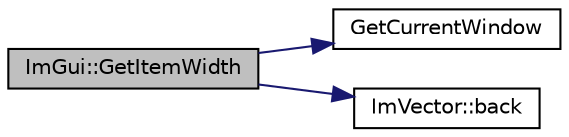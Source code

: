 digraph "ImGui::GetItemWidth"
{
 // INTERACTIVE_SVG=YES
  edge [fontname="Helvetica",fontsize="10",labelfontname="Helvetica",labelfontsize="10"];
  node [fontname="Helvetica",fontsize="10",shape=record];
  rankdir="LR";
  Node1 [label="ImGui::GetItemWidth",height=0.2,width=0.4,color="black", fillcolor="grey75", style="filled" fontcolor="black"];
  Node1 -> Node2 [color="midnightblue",fontsize="10",style="solid",fontname="Helvetica"];
  Node2 [label="GetCurrentWindow",height=0.2,width=0.4,color="black", fillcolor="white", style="filled",URL="$imgui_8cpp.html#adf96ede6decde2f532a9cfd91deff1b7"];
  Node1 -> Node3 [color="midnightblue",fontsize="10",style="solid",fontname="Helvetica"];
  Node3 [label="ImVector::back",height=0.2,width=0.4,color="black", fillcolor="white", style="filled",URL="$class_im_vector.html#a3e4424d3fca190894598a6575f9d2401"];
}
